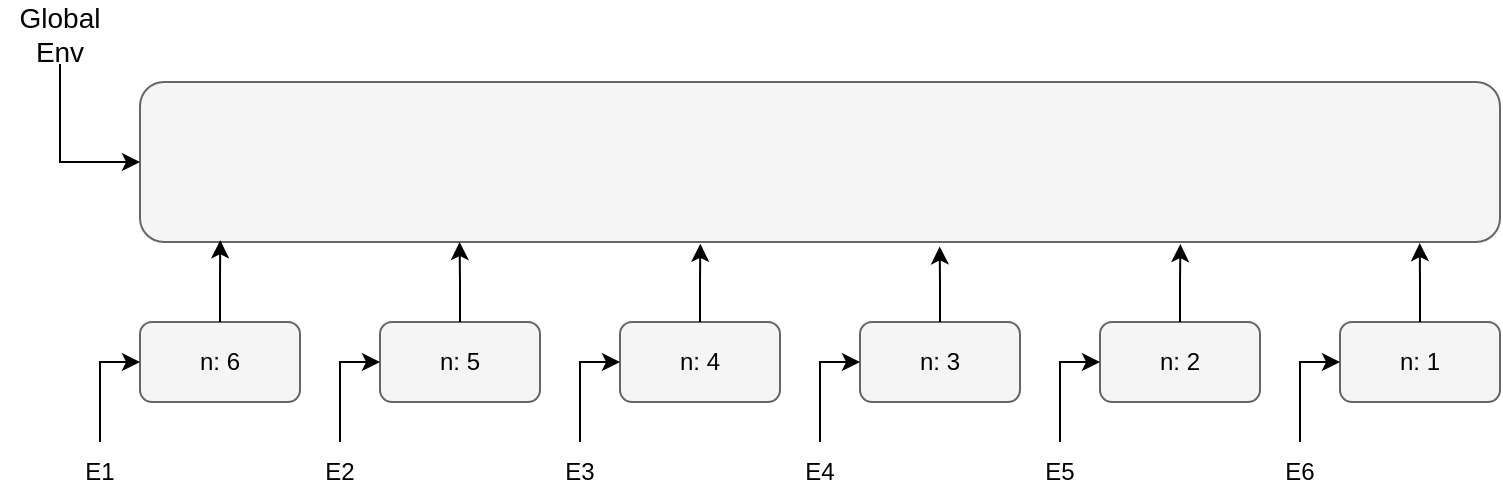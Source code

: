 <mxfile version="22.1.2" type="device" pages="2">
  <diagram name="Página-1" id="cx_USFDjc5KM-Imdstfz">
    <mxGraphModel dx="1434" dy="839" grid="1" gridSize="10" guides="1" tooltips="1" connect="1" arrows="1" fold="1" page="1" pageScale="1" pageWidth="1169" pageHeight="827" math="0" shadow="0">
      <root>
        <mxCell id="0" />
        <mxCell id="1" parent="0" />
        <mxCell id="Qw45w4e7uAXV-Y0PVBpQ-1" value="" style="rounded=1;whiteSpace=wrap;html=1;fillColor=#f5f5f5;fontColor=#333333;strokeColor=#666666;" parent="1" vertex="1">
          <mxGeometry x="120" y="120" width="680" height="80" as="geometry" />
        </mxCell>
        <mxCell id="Qw45w4e7uAXV-Y0PVBpQ-10" value="" style="group" parent="1" vertex="1" connectable="0">
          <mxGeometry x="120" y="240" width="80" height="40" as="geometry" />
        </mxCell>
        <mxCell id="Qw45w4e7uAXV-Y0PVBpQ-2" value="" style="rounded=1;whiteSpace=wrap;html=1;fillColor=#f5f5f5;fontColor=#333333;strokeColor=#666666;" parent="Qw45w4e7uAXV-Y0PVBpQ-10" vertex="1">
          <mxGeometry width="80" height="40" as="geometry" />
        </mxCell>
        <mxCell id="Qw45w4e7uAXV-Y0PVBpQ-3" value="n: 6" style="text;html=1;strokeColor=none;fillColor=none;align=center;verticalAlign=middle;whiteSpace=wrap;rounded=0;" parent="Qw45w4e7uAXV-Y0PVBpQ-10" vertex="1">
          <mxGeometry x="10" y="5" width="60" height="30" as="geometry" />
        </mxCell>
        <mxCell id="Qw45w4e7uAXV-Y0PVBpQ-11" value="" style="group" parent="1" vertex="1" connectable="0">
          <mxGeometry x="240" y="240" width="80" height="40" as="geometry" />
        </mxCell>
        <mxCell id="Qw45w4e7uAXV-Y0PVBpQ-12" value="" style="rounded=1;whiteSpace=wrap;html=1;fillColor=#f5f5f5;fontColor=#333333;strokeColor=#666666;" parent="Qw45w4e7uAXV-Y0PVBpQ-11" vertex="1">
          <mxGeometry width="80" height="40" as="geometry" />
        </mxCell>
        <mxCell id="Qw45w4e7uAXV-Y0PVBpQ-13" value="n: 5" style="text;html=1;strokeColor=none;fillColor=none;align=center;verticalAlign=middle;whiteSpace=wrap;rounded=0;" parent="Qw45w4e7uAXV-Y0PVBpQ-11" vertex="1">
          <mxGeometry x="10" y="5" width="60" height="30" as="geometry" />
        </mxCell>
        <mxCell id="Qw45w4e7uAXV-Y0PVBpQ-14" value="" style="group" parent="1" vertex="1" connectable="0">
          <mxGeometry x="360" y="240" width="80" height="40" as="geometry" />
        </mxCell>
        <mxCell id="Qw45w4e7uAXV-Y0PVBpQ-15" value="" style="rounded=1;whiteSpace=wrap;html=1;fillColor=#f5f5f5;fontColor=#333333;strokeColor=#666666;" parent="Qw45w4e7uAXV-Y0PVBpQ-14" vertex="1">
          <mxGeometry width="80" height="40" as="geometry" />
        </mxCell>
        <mxCell id="Qw45w4e7uAXV-Y0PVBpQ-16" value="n: 4" style="text;html=1;strokeColor=none;fillColor=none;align=center;verticalAlign=middle;whiteSpace=wrap;rounded=0;" parent="Qw45w4e7uAXV-Y0PVBpQ-14" vertex="1">
          <mxGeometry x="10" y="5" width="60" height="30" as="geometry" />
        </mxCell>
        <mxCell id="Qw45w4e7uAXV-Y0PVBpQ-17" value="" style="group" parent="1" vertex="1" connectable="0">
          <mxGeometry x="480" y="240" width="80" height="40" as="geometry" />
        </mxCell>
        <mxCell id="Qw45w4e7uAXV-Y0PVBpQ-18" value="" style="rounded=1;whiteSpace=wrap;html=1;fillColor=#f5f5f5;fontColor=#333333;strokeColor=#666666;" parent="Qw45w4e7uAXV-Y0PVBpQ-17" vertex="1">
          <mxGeometry width="80" height="40" as="geometry" />
        </mxCell>
        <mxCell id="Qw45w4e7uAXV-Y0PVBpQ-19" value="n: 3" style="text;html=1;strokeColor=none;fillColor=none;align=center;verticalAlign=middle;whiteSpace=wrap;rounded=0;" parent="Qw45w4e7uAXV-Y0PVBpQ-17" vertex="1">
          <mxGeometry x="10" y="5" width="60" height="30" as="geometry" />
        </mxCell>
        <mxCell id="Qw45w4e7uAXV-Y0PVBpQ-20" value="" style="group" parent="1" vertex="1" connectable="0">
          <mxGeometry x="600" y="240" width="80" height="40" as="geometry" />
        </mxCell>
        <mxCell id="Qw45w4e7uAXV-Y0PVBpQ-21" value="" style="rounded=1;whiteSpace=wrap;html=1;fillColor=#f5f5f5;fontColor=#333333;strokeColor=#666666;" parent="Qw45w4e7uAXV-Y0PVBpQ-20" vertex="1">
          <mxGeometry width="80" height="40" as="geometry" />
        </mxCell>
        <mxCell id="Qw45w4e7uAXV-Y0PVBpQ-22" value="n: 2" style="text;html=1;strokeColor=none;fillColor=none;align=center;verticalAlign=middle;whiteSpace=wrap;rounded=0;" parent="Qw45w4e7uAXV-Y0PVBpQ-20" vertex="1">
          <mxGeometry x="10" y="5" width="60" height="30" as="geometry" />
        </mxCell>
        <mxCell id="Qw45w4e7uAXV-Y0PVBpQ-23" value="" style="group" parent="1" vertex="1" connectable="0">
          <mxGeometry x="720" y="240" width="80" height="40" as="geometry" />
        </mxCell>
        <mxCell id="Qw45w4e7uAXV-Y0PVBpQ-24" value="" style="rounded=1;whiteSpace=wrap;html=1;fillColor=#f5f5f5;fontColor=#333333;strokeColor=#666666;" parent="Qw45w4e7uAXV-Y0PVBpQ-23" vertex="1">
          <mxGeometry width="80" height="40" as="geometry" />
        </mxCell>
        <mxCell id="Qw45w4e7uAXV-Y0PVBpQ-25" value="n: 1" style="text;html=1;strokeColor=none;fillColor=none;align=center;verticalAlign=middle;whiteSpace=wrap;rounded=0;" parent="Qw45w4e7uAXV-Y0PVBpQ-23" vertex="1">
          <mxGeometry x="10" y="5" width="60" height="30" as="geometry" />
        </mxCell>
        <mxCell id="Qw45w4e7uAXV-Y0PVBpQ-28" style="edgeStyle=orthogonalEdgeStyle;rounded=0;orthogonalLoop=1;jettySize=auto;html=1;entryX=0.235;entryY=1;entryDx=0;entryDy=0;entryPerimeter=0;" parent="1" source="Qw45w4e7uAXV-Y0PVBpQ-12" target="Qw45w4e7uAXV-Y0PVBpQ-1" edge="1">
          <mxGeometry relative="1" as="geometry" />
        </mxCell>
        <mxCell id="Qw45w4e7uAXV-Y0PVBpQ-33" style="edgeStyle=orthogonalEdgeStyle;rounded=0;orthogonalLoop=1;jettySize=auto;html=1;entryX=0.412;entryY=1.011;entryDx=0;entryDy=0;entryPerimeter=0;" parent="1" source="Qw45w4e7uAXV-Y0PVBpQ-15" target="Qw45w4e7uAXV-Y0PVBpQ-1" edge="1">
          <mxGeometry relative="1" as="geometry" />
        </mxCell>
        <mxCell id="Qw45w4e7uAXV-Y0PVBpQ-34" style="edgeStyle=orthogonalEdgeStyle;rounded=0;orthogonalLoop=1;jettySize=auto;html=1;entryX=0.588;entryY=1.028;entryDx=0;entryDy=0;entryPerimeter=0;" parent="1" source="Qw45w4e7uAXV-Y0PVBpQ-18" target="Qw45w4e7uAXV-Y0PVBpQ-1" edge="1">
          <mxGeometry relative="1" as="geometry" />
        </mxCell>
        <mxCell id="Qw45w4e7uAXV-Y0PVBpQ-35" style="edgeStyle=orthogonalEdgeStyle;rounded=0;orthogonalLoop=1;jettySize=auto;html=1;entryX=0.765;entryY=1.013;entryDx=0;entryDy=0;entryPerimeter=0;" parent="1" source="Qw45w4e7uAXV-Y0PVBpQ-21" target="Qw45w4e7uAXV-Y0PVBpQ-1" edge="1">
          <mxGeometry relative="1" as="geometry" />
        </mxCell>
        <mxCell id="Qw45w4e7uAXV-Y0PVBpQ-36" style="edgeStyle=orthogonalEdgeStyle;rounded=0;orthogonalLoop=1;jettySize=auto;html=1;entryX=0.941;entryY=1.007;entryDx=0;entryDy=0;entryPerimeter=0;" parent="1" source="Qw45w4e7uAXV-Y0PVBpQ-24" target="Qw45w4e7uAXV-Y0PVBpQ-1" edge="1">
          <mxGeometry relative="1" as="geometry" />
        </mxCell>
        <mxCell id="Qw45w4e7uAXV-Y0PVBpQ-37" style="edgeStyle=orthogonalEdgeStyle;rounded=0;orthogonalLoop=1;jettySize=auto;html=1;entryX=0.059;entryY=0.989;entryDx=0;entryDy=0;entryPerimeter=0;" parent="1" source="Qw45w4e7uAXV-Y0PVBpQ-2" target="Qw45w4e7uAXV-Y0PVBpQ-1" edge="1">
          <mxGeometry relative="1" as="geometry" />
        </mxCell>
        <mxCell id="5oLo90BZN8r2cRc0qgAd-2" style="edgeStyle=orthogonalEdgeStyle;rounded=0;orthogonalLoop=1;jettySize=auto;html=1;entryX=0;entryY=0.5;entryDx=0;entryDy=0;" edge="1" parent="1" source="5oLo90BZN8r2cRc0qgAd-1" target="Qw45w4e7uAXV-Y0PVBpQ-1">
          <mxGeometry relative="1" as="geometry">
            <Array as="points">
              <mxPoint x="80" y="160" />
            </Array>
          </mxGeometry>
        </mxCell>
        <mxCell id="5oLo90BZN8r2cRc0qgAd-1" value="Global Env" style="text;html=1;strokeColor=none;fillColor=none;align=center;verticalAlign=middle;whiteSpace=wrap;rounded=0;fontSize=14;" vertex="1" parent="1">
          <mxGeometry x="50" y="81" width="60" height="30" as="geometry" />
        </mxCell>
        <mxCell id="5oLo90BZN8r2cRc0qgAd-9" style="edgeStyle=orthogonalEdgeStyle;rounded=0;orthogonalLoop=1;jettySize=auto;html=1;entryX=0;entryY=0.5;entryDx=0;entryDy=0;" edge="1" parent="1" source="5oLo90BZN8r2cRc0qgAd-3" target="Qw45w4e7uAXV-Y0PVBpQ-2">
          <mxGeometry relative="1" as="geometry" />
        </mxCell>
        <mxCell id="5oLo90BZN8r2cRc0qgAd-3" value="E1" style="text;html=1;strokeColor=none;fillColor=none;align=center;verticalAlign=middle;whiteSpace=wrap;rounded=0;" vertex="1" parent="1">
          <mxGeometry x="70" y="300" width="60" height="30" as="geometry" />
        </mxCell>
        <mxCell id="5oLo90BZN8r2cRc0qgAd-10" style="edgeStyle=orthogonalEdgeStyle;rounded=0;orthogonalLoop=1;jettySize=auto;html=1;entryX=0;entryY=0.5;entryDx=0;entryDy=0;" edge="1" parent="1" source="5oLo90BZN8r2cRc0qgAd-4" target="Qw45w4e7uAXV-Y0PVBpQ-12">
          <mxGeometry relative="1" as="geometry" />
        </mxCell>
        <mxCell id="5oLo90BZN8r2cRc0qgAd-4" value="E2" style="text;html=1;strokeColor=none;fillColor=none;align=center;verticalAlign=middle;whiteSpace=wrap;rounded=0;" vertex="1" parent="1">
          <mxGeometry x="190" y="300" width="60" height="30" as="geometry" />
        </mxCell>
        <mxCell id="5oLo90BZN8r2cRc0qgAd-11" style="edgeStyle=orthogonalEdgeStyle;rounded=0;orthogonalLoop=1;jettySize=auto;html=1;entryX=0;entryY=0.5;entryDx=0;entryDy=0;" edge="1" parent="1" source="5oLo90BZN8r2cRc0qgAd-5" target="Qw45w4e7uAXV-Y0PVBpQ-15">
          <mxGeometry relative="1" as="geometry" />
        </mxCell>
        <mxCell id="5oLo90BZN8r2cRc0qgAd-5" value="E3" style="text;html=1;strokeColor=none;fillColor=none;align=center;verticalAlign=middle;whiteSpace=wrap;rounded=0;" vertex="1" parent="1">
          <mxGeometry x="310" y="300" width="60" height="30" as="geometry" />
        </mxCell>
        <mxCell id="5oLo90BZN8r2cRc0qgAd-12" style="edgeStyle=orthogonalEdgeStyle;rounded=0;orthogonalLoop=1;jettySize=auto;html=1;entryX=0;entryY=0.5;entryDx=0;entryDy=0;" edge="1" parent="1" source="5oLo90BZN8r2cRc0qgAd-6" target="Qw45w4e7uAXV-Y0PVBpQ-18">
          <mxGeometry relative="1" as="geometry" />
        </mxCell>
        <mxCell id="5oLo90BZN8r2cRc0qgAd-6" value="E4" style="text;html=1;strokeColor=none;fillColor=none;align=center;verticalAlign=middle;whiteSpace=wrap;rounded=0;" vertex="1" parent="1">
          <mxGeometry x="430" y="300" width="60" height="30" as="geometry" />
        </mxCell>
        <mxCell id="5oLo90BZN8r2cRc0qgAd-13" style="edgeStyle=orthogonalEdgeStyle;rounded=0;orthogonalLoop=1;jettySize=auto;html=1;entryX=0;entryY=0.5;entryDx=0;entryDy=0;" edge="1" parent="1" source="5oLo90BZN8r2cRc0qgAd-7" target="Qw45w4e7uAXV-Y0PVBpQ-21">
          <mxGeometry relative="1" as="geometry" />
        </mxCell>
        <mxCell id="5oLo90BZN8r2cRc0qgAd-7" value="E5" style="text;html=1;strokeColor=none;fillColor=none;align=center;verticalAlign=middle;whiteSpace=wrap;rounded=0;" vertex="1" parent="1">
          <mxGeometry x="550" y="300" width="60" height="30" as="geometry" />
        </mxCell>
        <mxCell id="5oLo90BZN8r2cRc0qgAd-14" style="edgeStyle=orthogonalEdgeStyle;rounded=0;orthogonalLoop=1;jettySize=auto;html=1;entryX=0;entryY=0.5;entryDx=0;entryDy=0;" edge="1" parent="1" source="5oLo90BZN8r2cRc0qgAd-8" target="Qw45w4e7uAXV-Y0PVBpQ-24">
          <mxGeometry relative="1" as="geometry" />
        </mxCell>
        <mxCell id="5oLo90BZN8r2cRc0qgAd-8" value="E6" style="text;html=1;strokeColor=none;fillColor=none;align=center;verticalAlign=middle;whiteSpace=wrap;rounded=0;" vertex="1" parent="1">
          <mxGeometry x="670" y="300" width="60" height="30" as="geometry" />
        </mxCell>
      </root>
    </mxGraphModel>
  </diagram>
  <diagram id="q5oKIptU33c0u8-F0aws" name="Página-2">
    <mxGraphModel dx="1434" dy="839" grid="1" gridSize="10" guides="1" tooltips="1" connect="1" arrows="1" fold="1" page="1" pageScale="1" pageWidth="1169" pageHeight="827" math="0" shadow="0">
      <root>
        <mxCell id="0" />
        <mxCell id="1" parent="0" />
        <mxCell id="JDG36xs_YC_17WF463mP-1" value="" style="rounded=1;whiteSpace=wrap;html=1;fillColor=#f5f5f5;fontColor=#333333;strokeColor=#666666;" vertex="1" parent="1">
          <mxGeometry x="80" y="120" width="1060" height="80" as="geometry" />
        </mxCell>
        <mxCell id="hCwkbCKNrmexsOlauze5-1" value="" style="group" vertex="1" connectable="0" parent="1">
          <mxGeometry x="80" y="241" width="80" height="40" as="geometry" />
        </mxCell>
        <mxCell id="hCwkbCKNrmexsOlauze5-2" value="" style="rounded=1;whiteSpace=wrap;html=1;fillColor=#f5f5f5;fontColor=#333333;strokeColor=#666666;" vertex="1" parent="hCwkbCKNrmexsOlauze5-1">
          <mxGeometry width="80" height="40" as="geometry" />
        </mxCell>
        <mxCell id="hCwkbCKNrmexsOlauze5-3" value="n: 6" style="text;html=1;strokeColor=none;fillColor=none;align=center;verticalAlign=middle;whiteSpace=wrap;rounded=0;" vertex="1" parent="hCwkbCKNrmexsOlauze5-1">
          <mxGeometry x="10" y="5" width="60" height="30" as="geometry" />
        </mxCell>
        <mxCell id="hCwkbCKNrmexsOlauze5-4" style="edgeStyle=orthogonalEdgeStyle;rounded=0;orthogonalLoop=1;jettySize=auto;html=1;entryX=0.059;entryY=0.989;entryDx=0;entryDy=0;entryPerimeter=0;" edge="1" parent="1" source="hCwkbCKNrmexsOlauze5-2">
          <mxGeometry relative="1" as="geometry">
            <mxPoint x="120" y="200" as="targetPoint" />
          </mxGeometry>
        </mxCell>
        <mxCell id="hCwkbCKNrmexsOlauze5-5" style="edgeStyle=orthogonalEdgeStyle;rounded=0;orthogonalLoop=1;jettySize=auto;html=1;entryX=0;entryY=0.5;entryDx=0;entryDy=0;" edge="1" parent="1" source="hCwkbCKNrmexsOlauze5-6" target="hCwkbCKNrmexsOlauze5-2">
          <mxGeometry relative="1" as="geometry" />
        </mxCell>
        <mxCell id="hCwkbCKNrmexsOlauze5-6" value="E1" style="text;html=1;strokeColor=none;fillColor=none;align=center;verticalAlign=middle;whiteSpace=wrap;rounded=0;" vertex="1" parent="1">
          <mxGeometry x="30" y="311" width="60" height="30" as="geometry" />
        </mxCell>
        <mxCell id="hCwkbCKNrmexsOlauze5-7" value="" style="rounded=1;whiteSpace=wrap;html=1;fillColor=#f5f5f5;fontColor=#333333;strokeColor=#666666;" vertex="1" parent="1">
          <mxGeometry x="200" y="241" width="100" height="60" as="geometry" />
        </mxCell>
        <mxCell id="hCwkbCKNrmexsOlauze5-8" value="product: 1&lt;br&gt;counter: 1&lt;br&gt;max-count: 6" style="text;html=1;strokeColor=none;fillColor=none;align=left;verticalAlign=middle;whiteSpace=wrap;rounded=0;" vertex="1" parent="1">
          <mxGeometry x="210" y="251" width="80" height="40" as="geometry" />
        </mxCell>
        <mxCell id="hCwkbCKNrmexsOlauze5-19" value="" style="rounded=1;whiteSpace=wrap;html=1;fillColor=#f5f5f5;fontColor=#333333;strokeColor=#666666;" vertex="1" parent="1">
          <mxGeometry x="480" y="241" width="100" height="60" as="geometry" />
        </mxCell>
        <mxCell id="hCwkbCKNrmexsOlauze5-20" value="product: 2&lt;br&gt;counter: 3&lt;br&gt;max-count: 6" style="text;html=1;strokeColor=none;fillColor=none;align=left;verticalAlign=middle;whiteSpace=wrap;rounded=0;" vertex="1" parent="1">
          <mxGeometry x="490" y="251" width="80" height="40" as="geometry" />
        </mxCell>
        <mxCell id="hCwkbCKNrmexsOlauze5-21" value="" style="rounded=1;whiteSpace=wrap;html=1;fillColor=#f5f5f5;fontColor=#333333;strokeColor=#666666;" vertex="1" parent="1">
          <mxGeometry x="340" y="241" width="100" height="60" as="geometry" />
        </mxCell>
        <mxCell id="hCwkbCKNrmexsOlauze5-22" value="product: 1&lt;br&gt;counter: 2&lt;br&gt;max-count: 6" style="text;html=1;strokeColor=none;fillColor=none;align=left;verticalAlign=middle;whiteSpace=wrap;rounded=0;" vertex="1" parent="1">
          <mxGeometry x="350" y="251" width="80" height="40" as="geometry" />
        </mxCell>
        <mxCell id="hCwkbCKNrmexsOlauze5-23" value="" style="rounded=1;whiteSpace=wrap;html=1;fillColor=#f5f5f5;fontColor=#333333;strokeColor=#666666;" vertex="1" parent="1">
          <mxGeometry x="620" y="241" width="100" height="60" as="geometry" />
        </mxCell>
        <mxCell id="hCwkbCKNrmexsOlauze5-24" value="product: 6&lt;br&gt;counter: 4&lt;br&gt;max-count: 6" style="text;html=1;strokeColor=none;fillColor=none;align=left;verticalAlign=middle;whiteSpace=wrap;rounded=0;" vertex="1" parent="1">
          <mxGeometry x="630" y="251" width="80" height="40" as="geometry" />
        </mxCell>
        <mxCell id="hCwkbCKNrmexsOlauze5-25" value="" style="rounded=1;whiteSpace=wrap;html=1;fillColor=#f5f5f5;fontColor=#333333;strokeColor=#666666;" vertex="1" parent="1">
          <mxGeometry x="760" y="241" width="100" height="60" as="geometry" />
        </mxCell>
        <mxCell id="hCwkbCKNrmexsOlauze5-26" value="product: 24&lt;br&gt;counter: 5&lt;br&gt;max-count: 6" style="text;html=1;strokeColor=none;fillColor=none;align=left;verticalAlign=middle;whiteSpace=wrap;rounded=0;" vertex="1" parent="1">
          <mxGeometry x="770" y="251" width="80" height="40" as="geometry" />
        </mxCell>
        <mxCell id="hCwkbCKNrmexsOlauze5-27" value="" style="rounded=1;whiteSpace=wrap;html=1;fillColor=#f5f5f5;fontColor=#333333;strokeColor=#666666;" vertex="1" parent="1">
          <mxGeometry x="900" y="241" width="100" height="60" as="geometry" />
        </mxCell>
        <mxCell id="hCwkbCKNrmexsOlauze5-28" value="product: 120&lt;br&gt;counter: 6&lt;br&gt;max-count: 6" style="text;html=1;strokeColor=none;fillColor=none;align=left;verticalAlign=middle;whiteSpace=wrap;rounded=0;" vertex="1" parent="1">
          <mxGeometry x="910" y="251" width="80" height="40" as="geometry" />
        </mxCell>
        <mxCell id="hCwkbCKNrmexsOlauze5-29" value="" style="rounded=1;whiteSpace=wrap;html=1;fillColor=#f5f5f5;fontColor=#333333;strokeColor=#666666;" vertex="1" parent="1">
          <mxGeometry x="1040" y="241" width="100" height="60" as="geometry" />
        </mxCell>
        <mxCell id="hCwkbCKNrmexsOlauze5-30" value="product: 720&lt;br&gt;counter: 7&lt;br&gt;max-count: 6" style="text;html=1;strokeColor=none;fillColor=none;align=left;verticalAlign=middle;whiteSpace=wrap;rounded=0;" vertex="1" parent="1">
          <mxGeometry x="1050" y="251" width="80" height="40" as="geometry" />
        </mxCell>
        <mxCell id="hCwkbCKNrmexsOlauze5-31" style="edgeStyle=orthogonalEdgeStyle;rounded=0;orthogonalLoop=1;jettySize=auto;html=1;exitX=0.5;exitY=0;exitDx=0;exitDy=0;entryX=0.161;entryY=1.013;entryDx=0;entryDy=0;entryPerimeter=0;" edge="1" parent="1" source="hCwkbCKNrmexsOlauze5-7" target="JDG36xs_YC_17WF463mP-1">
          <mxGeometry relative="1" as="geometry" />
        </mxCell>
        <mxCell id="hCwkbCKNrmexsOlauze5-32" style="edgeStyle=orthogonalEdgeStyle;rounded=0;orthogonalLoop=1;jettySize=auto;html=1;exitX=0.5;exitY=0;exitDx=0;exitDy=0;entryX=0.293;entryY=1.019;entryDx=0;entryDy=0;entryPerimeter=0;" edge="1" parent="1" source="hCwkbCKNrmexsOlauze5-21" target="JDG36xs_YC_17WF463mP-1">
          <mxGeometry relative="1" as="geometry" />
        </mxCell>
        <mxCell id="hCwkbCKNrmexsOlauze5-33" style="edgeStyle=orthogonalEdgeStyle;rounded=0;orthogonalLoop=1;jettySize=auto;html=1;exitX=0.5;exitY=0;exitDx=0;exitDy=0;entryX=0.425;entryY=1.005;entryDx=0;entryDy=0;entryPerimeter=0;" edge="1" parent="1" source="hCwkbCKNrmexsOlauze5-19" target="JDG36xs_YC_17WF463mP-1">
          <mxGeometry relative="1" as="geometry" />
        </mxCell>
        <mxCell id="hCwkbCKNrmexsOlauze5-34" style="edgeStyle=orthogonalEdgeStyle;rounded=0;orthogonalLoop=1;jettySize=auto;html=1;exitX=0.5;exitY=0;exitDx=0;exitDy=0;entryX=0.557;entryY=1.04;entryDx=0;entryDy=0;entryPerimeter=0;" edge="1" parent="1" source="hCwkbCKNrmexsOlauze5-23" target="JDG36xs_YC_17WF463mP-1">
          <mxGeometry relative="1" as="geometry" />
        </mxCell>
        <mxCell id="hCwkbCKNrmexsOlauze5-35" style="edgeStyle=orthogonalEdgeStyle;rounded=0;orthogonalLoop=1;jettySize=auto;html=1;exitX=0.5;exitY=0;exitDx=0;exitDy=0;entryX=0.689;entryY=1.006;entryDx=0;entryDy=0;entryPerimeter=0;" edge="1" parent="1" source="hCwkbCKNrmexsOlauze5-25" target="JDG36xs_YC_17WF463mP-1">
          <mxGeometry relative="1" as="geometry" />
        </mxCell>
        <mxCell id="hCwkbCKNrmexsOlauze5-36" style="edgeStyle=orthogonalEdgeStyle;rounded=0;orthogonalLoop=1;jettySize=auto;html=1;exitX=0.5;exitY=0;exitDx=0;exitDy=0;entryX=0.821;entryY=1;entryDx=0;entryDy=0;entryPerimeter=0;" edge="1" parent="1" source="hCwkbCKNrmexsOlauze5-27" target="JDG36xs_YC_17WF463mP-1">
          <mxGeometry relative="1" as="geometry" />
        </mxCell>
        <mxCell id="hCwkbCKNrmexsOlauze5-37" style="edgeStyle=orthogonalEdgeStyle;rounded=0;orthogonalLoop=1;jettySize=auto;html=1;exitX=0.5;exitY=0;exitDx=0;exitDy=0;entryX=0.953;entryY=1.008;entryDx=0;entryDy=0;entryPerimeter=0;" edge="1" parent="1" source="hCwkbCKNrmexsOlauze5-29" target="JDG36xs_YC_17WF463mP-1">
          <mxGeometry relative="1" as="geometry" />
        </mxCell>
        <mxCell id="wCHZrsgUtT0cnNuh2psD-6" style="edgeStyle=orthogonalEdgeStyle;rounded=0;orthogonalLoop=1;jettySize=auto;html=1;entryX=0;entryY=0.5;entryDx=0;entryDy=0;" edge="1" parent="1" source="wCHZrsgUtT0cnNuh2psD-1" target="hCwkbCKNrmexsOlauze5-7">
          <mxGeometry relative="1" as="geometry" />
        </mxCell>
        <mxCell id="wCHZrsgUtT0cnNuh2psD-1" value="E2" style="text;html=1;strokeColor=none;fillColor=none;align=center;verticalAlign=middle;whiteSpace=wrap;rounded=0;" vertex="1" parent="1">
          <mxGeometry x="140" y="311" width="60" height="30" as="geometry" />
        </mxCell>
        <mxCell id="wCHZrsgUtT0cnNuh2psD-7" style="edgeStyle=orthogonalEdgeStyle;rounded=0;orthogonalLoop=1;jettySize=auto;html=1;entryX=0;entryY=0.5;entryDx=0;entryDy=0;" edge="1" parent="1" source="wCHZrsgUtT0cnNuh2psD-2" target="hCwkbCKNrmexsOlauze5-21">
          <mxGeometry relative="1" as="geometry" />
        </mxCell>
        <mxCell id="wCHZrsgUtT0cnNuh2psD-2" value="E3" style="text;html=1;strokeColor=none;fillColor=none;align=center;verticalAlign=middle;whiteSpace=wrap;rounded=0;" vertex="1" parent="1">
          <mxGeometry x="280" y="311" width="60" height="30" as="geometry" />
        </mxCell>
        <mxCell id="wCHZrsgUtT0cnNuh2psD-8" style="edgeStyle=orthogonalEdgeStyle;rounded=0;orthogonalLoop=1;jettySize=auto;html=1;entryX=0;entryY=0.5;entryDx=0;entryDy=0;" edge="1" parent="1" source="wCHZrsgUtT0cnNuh2psD-3" target="hCwkbCKNrmexsOlauze5-19">
          <mxGeometry relative="1" as="geometry" />
        </mxCell>
        <mxCell id="wCHZrsgUtT0cnNuh2psD-3" value="E4" style="text;html=1;strokeColor=none;fillColor=none;align=center;verticalAlign=middle;whiteSpace=wrap;rounded=0;" vertex="1" parent="1">
          <mxGeometry x="420" y="311" width="60" height="30" as="geometry" />
        </mxCell>
        <mxCell id="wCHZrsgUtT0cnNuh2psD-9" style="edgeStyle=orthogonalEdgeStyle;rounded=0;orthogonalLoop=1;jettySize=auto;html=1;entryX=0;entryY=0.5;entryDx=0;entryDy=0;" edge="1" parent="1" source="wCHZrsgUtT0cnNuh2psD-4" target="hCwkbCKNrmexsOlauze5-23">
          <mxGeometry relative="1" as="geometry" />
        </mxCell>
        <mxCell id="wCHZrsgUtT0cnNuh2psD-4" value="E5" style="text;html=1;strokeColor=none;fillColor=none;align=center;verticalAlign=middle;whiteSpace=wrap;rounded=0;" vertex="1" parent="1">
          <mxGeometry x="560" y="311" width="60" height="30" as="geometry" />
        </mxCell>
        <mxCell id="wCHZrsgUtT0cnNuh2psD-10" style="edgeStyle=orthogonalEdgeStyle;rounded=0;orthogonalLoop=1;jettySize=auto;html=1;entryX=0;entryY=0.5;entryDx=0;entryDy=0;" edge="1" parent="1" source="wCHZrsgUtT0cnNuh2psD-5" target="hCwkbCKNrmexsOlauze5-25">
          <mxGeometry relative="1" as="geometry" />
        </mxCell>
        <mxCell id="wCHZrsgUtT0cnNuh2psD-5" value="E6" style="text;html=1;strokeColor=none;fillColor=none;align=center;verticalAlign=middle;whiteSpace=wrap;rounded=0;" vertex="1" parent="1">
          <mxGeometry x="700" y="311" width="60" height="30" as="geometry" />
        </mxCell>
        <mxCell id="wCHZrsgUtT0cnNuh2psD-16" style="edgeStyle=orthogonalEdgeStyle;rounded=0;orthogonalLoop=1;jettySize=auto;html=1;entryX=0;entryY=0.5;entryDx=0;entryDy=0;" edge="1" parent="1" source="wCHZrsgUtT0cnNuh2psD-11" target="hCwkbCKNrmexsOlauze5-27">
          <mxGeometry relative="1" as="geometry" />
        </mxCell>
        <mxCell id="wCHZrsgUtT0cnNuh2psD-11" value="E7" style="text;html=1;strokeColor=none;fillColor=none;align=center;verticalAlign=middle;whiteSpace=wrap;rounded=0;" vertex="1" parent="1">
          <mxGeometry x="840" y="311" width="60" height="30" as="geometry" />
        </mxCell>
        <mxCell id="wCHZrsgUtT0cnNuh2psD-18" style="edgeStyle=orthogonalEdgeStyle;rounded=0;orthogonalLoop=1;jettySize=auto;html=1;entryX=0;entryY=0.5;entryDx=0;entryDy=0;" edge="1" parent="1" source="wCHZrsgUtT0cnNuh2psD-12" target="hCwkbCKNrmexsOlauze5-29">
          <mxGeometry relative="1" as="geometry" />
        </mxCell>
        <mxCell id="wCHZrsgUtT0cnNuh2psD-12" value="E8" style="text;html=1;strokeColor=none;fillColor=none;align=center;verticalAlign=middle;whiteSpace=wrap;rounded=0;" vertex="1" parent="1">
          <mxGeometry x="980" y="311" width="60" height="30" as="geometry" />
        </mxCell>
        <mxCell id="XBBk5wAEhSCppfAd2vjp-2" style="edgeStyle=orthogonalEdgeStyle;rounded=0;orthogonalLoop=1;jettySize=auto;html=1;entryX=0;entryY=0.5;entryDx=0;entryDy=0;" edge="1" parent="1" source="XBBk5wAEhSCppfAd2vjp-1" target="JDG36xs_YC_17WF463mP-1">
          <mxGeometry relative="1" as="geometry" />
        </mxCell>
        <mxCell id="XBBk5wAEhSCppfAd2vjp-1" value="Global Env" style="text;html=1;strokeColor=none;fillColor=none;align=center;verticalAlign=middle;whiteSpace=wrap;rounded=0;fontSize=14;" vertex="1" parent="1">
          <mxGeometry x="20" y="80" width="60" height="30" as="geometry" />
        </mxCell>
      </root>
    </mxGraphModel>
  </diagram>
</mxfile>
